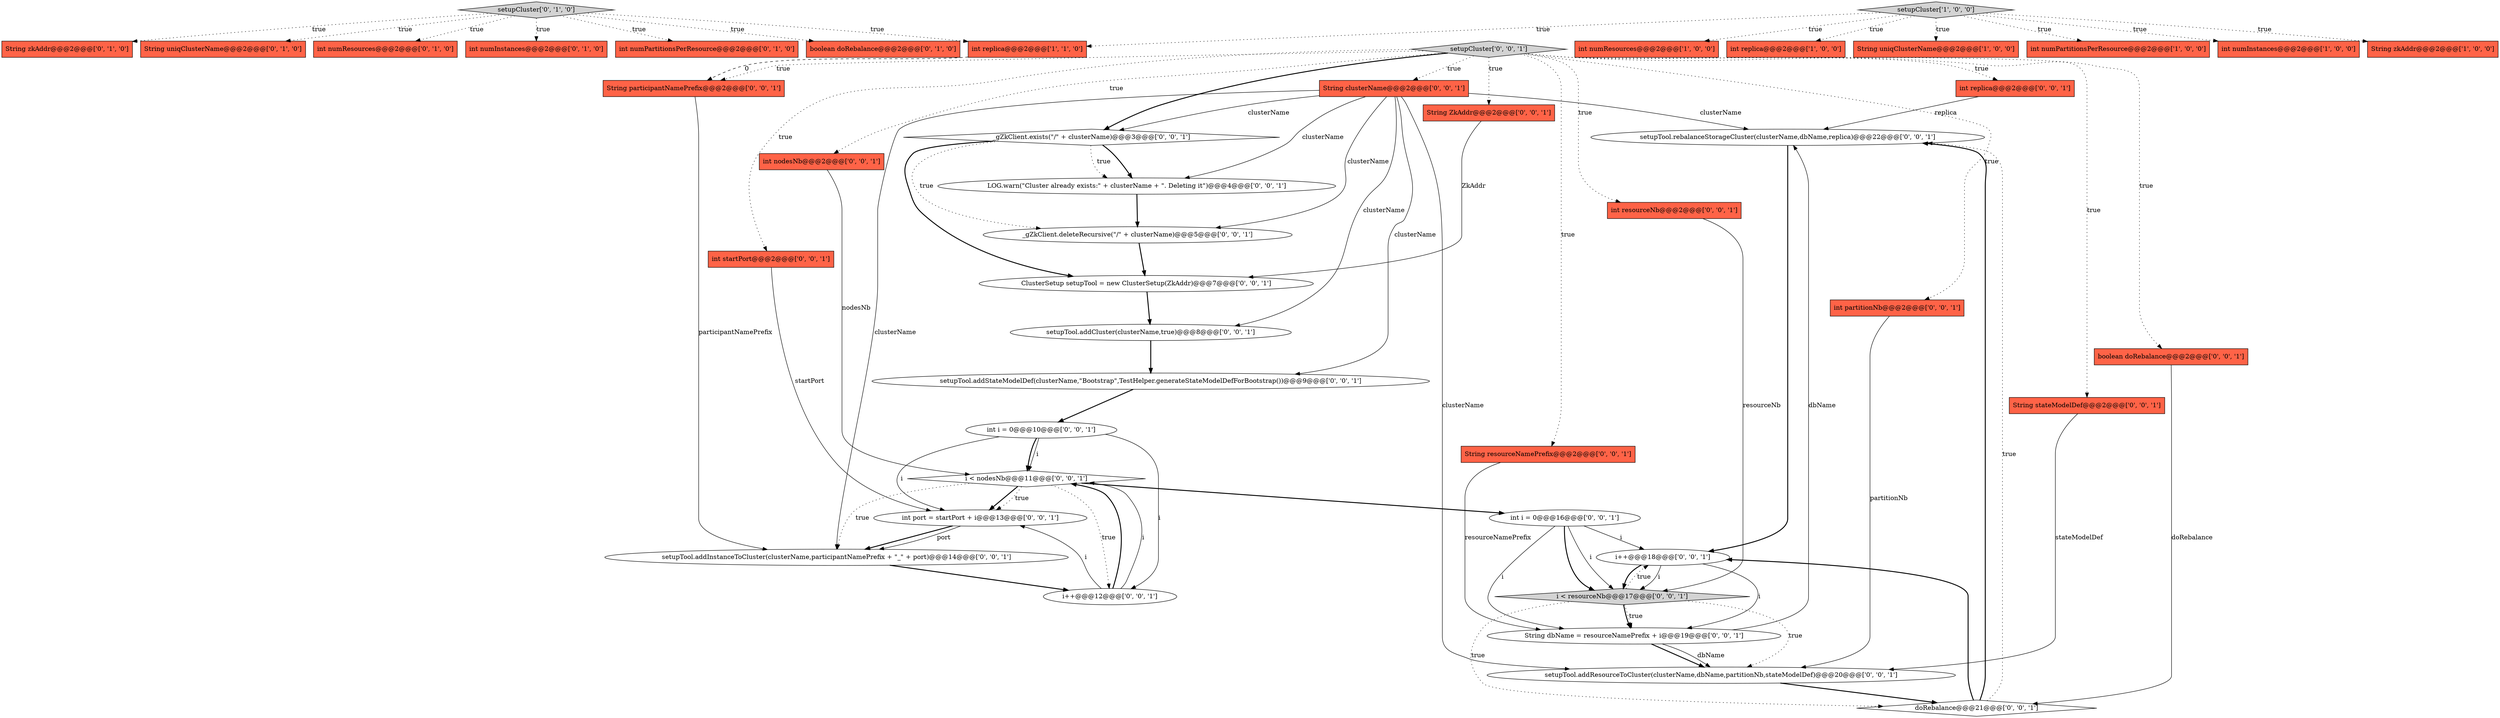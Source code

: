 digraph {
42 [style = filled, label = "setupTool.rebalanceStorageCluster(clusterName,dbName,replica)@@@22@@@['0', '0', '1']", fillcolor = white, shape = ellipse image = "AAA0AAABBB3BBB"];
28 [style = filled, label = "int i = 0@@@16@@@['0', '0', '1']", fillcolor = white, shape = ellipse image = "AAA0AAABBB3BBB"];
10 [style = filled, label = "String uniqClusterName@@@2@@@['0', '1', '0']", fillcolor = tomato, shape = box image = "AAA0AAABBB2BBB"];
9 [style = filled, label = "int numResources@@@2@@@['0', '1', '0']", fillcolor = tomato, shape = box image = "AAA0AAABBB2BBB"];
24 [style = filled, label = "setupTool.addCluster(clusterName,true)@@@8@@@['0', '0', '1']", fillcolor = white, shape = ellipse image = "AAA0AAABBB3BBB"];
44 [style = filled, label = "i++@@@18@@@['0', '0', '1']", fillcolor = white, shape = ellipse image = "AAA0AAABBB3BBB"];
35 [style = filled, label = "String dbName = resourceNamePrefix + i@@@19@@@['0', '0', '1']", fillcolor = white, shape = ellipse image = "AAA0AAABBB3BBB"];
31 [style = filled, label = "int port = startPort + i@@@13@@@['0', '0', '1']", fillcolor = white, shape = ellipse image = "AAA0AAABBB3BBB"];
41 [style = filled, label = "setupTool.addResourceToCluster(clusterName,dbName,partitionNb,stateModelDef)@@@20@@@['0', '0', '1']", fillcolor = white, shape = ellipse image = "AAA0AAABBB3BBB"];
0 [style = filled, label = "int numResources@@@2@@@['1', '0', '0']", fillcolor = tomato, shape = box image = "AAA0AAABBB1BBB"];
7 [style = filled, label = "int replica@@@2@@@['1', '1', '0']", fillcolor = tomato, shape = box image = "AAA0AAABBB1BBB"];
15 [style = filled, label = "int nodesNb@@@2@@@['0', '0', '1']", fillcolor = tomato, shape = box image = "AAA0AAABBB3BBB"];
11 [style = filled, label = "setupCluster['0', '1', '0']", fillcolor = lightgray, shape = diamond image = "AAA0AAABBB2BBB"];
43 [style = filled, label = "i < resourceNb@@@17@@@['0', '0', '1']", fillcolor = lightgray, shape = diamond image = "AAA0AAABBB3BBB"];
29 [style = filled, label = "String clusterName@@@2@@@['0', '0', '1']", fillcolor = tomato, shape = box image = "AAA0AAABBB3BBB"];
19 [style = filled, label = "LOG.warn(\"Cluster already exists:\" + clusterName + \". Deleting it\")@@@4@@@['0', '0', '1']", fillcolor = white, shape = ellipse image = "AAA0AAABBB3BBB"];
30 [style = filled, label = "setupTool.addStateModelDef(clusterName,\"Bootstrap\",TestHelper.generateStateModelDefForBootstrap())@@@9@@@['0', '0', '1']", fillcolor = white, shape = ellipse image = "AAA0AAABBB3BBB"];
5 [style = filled, label = "int replica@@@2@@@['1', '0', '0']", fillcolor = tomato, shape = box image = "AAA0AAABBB1BBB"];
39 [style = filled, label = "String participantNamePrefix@@@2@@@['0', '0', '1']", fillcolor = tomato, shape = box image = "AAA0AAABBB3BBB"];
40 [style = filled, label = "ClusterSetup setupTool = new ClusterSetup(ZkAddr)@@@7@@@['0', '0', '1']", fillcolor = white, shape = ellipse image = "AAA0AAABBB3BBB"];
18 [style = filled, label = "int resourceNb@@@2@@@['0', '0', '1']", fillcolor = tomato, shape = box image = "AAA0AAABBB3BBB"];
36 [style = filled, label = "int startPort@@@2@@@['0', '0', '1']", fillcolor = tomato, shape = box image = "AAA0AAABBB3BBB"];
1 [style = filled, label = "String uniqClusterName@@@2@@@['1', '0', '0']", fillcolor = tomato, shape = box image = "AAA0AAABBB1BBB"];
27 [style = filled, label = "i < nodesNb@@@11@@@['0', '0', '1']", fillcolor = white, shape = diamond image = "AAA0AAABBB3BBB"];
23 [style = filled, label = "int partitionNb@@@2@@@['0', '0', '1']", fillcolor = tomato, shape = box image = "AAA0AAABBB3BBB"];
38 [style = filled, label = "String ZkAddr@@@2@@@['0', '0', '1']", fillcolor = tomato, shape = box image = "AAA0AAABBB3BBB"];
14 [style = filled, label = "int numInstances@@@2@@@['0', '1', '0']", fillcolor = tomato, shape = box image = "AAA0AAABBB2BBB"];
22 [style = filled, label = "boolean doRebalance@@@2@@@['0', '0', '1']", fillcolor = tomato, shape = box image = "AAA0AAABBB3BBB"];
34 [style = filled, label = "_gZkClient.exists(\"/\" + clusterName)@@@3@@@['0', '0', '1']", fillcolor = white, shape = diamond image = "AAA0AAABBB3BBB"];
32 [style = filled, label = "setupCluster['0', '0', '1']", fillcolor = lightgray, shape = diamond image = "AAA0AAABBB3BBB"];
21 [style = filled, label = "_gZkClient.deleteRecursive(\"/\" + clusterName)@@@5@@@['0', '0', '1']", fillcolor = white, shape = ellipse image = "AAA0AAABBB3BBB"];
26 [style = filled, label = "int i = 0@@@10@@@['0', '0', '1']", fillcolor = white, shape = ellipse image = "AAA0AAABBB3BBB"];
12 [style = filled, label = "int numPartitionsPerResource@@@2@@@['0', '1', '0']", fillcolor = tomato, shape = box image = "AAA0AAABBB2BBB"];
8 [style = filled, label = "String zkAddr@@@2@@@['0', '1', '0']", fillcolor = tomato, shape = box image = "AAA0AAABBB2BBB"];
3 [style = filled, label = "int numPartitionsPerResource@@@2@@@['1', '0', '0']", fillcolor = tomato, shape = box image = "AAA0AAABBB1BBB"];
33 [style = filled, label = "String stateModelDef@@@2@@@['0', '0', '1']", fillcolor = tomato, shape = box image = "AAA0AAABBB3BBB"];
20 [style = filled, label = "int replica@@@2@@@['0', '0', '1']", fillcolor = tomato, shape = box image = "AAA0AAABBB3BBB"];
4 [style = filled, label = "int numInstances@@@2@@@['1', '0', '0']", fillcolor = tomato, shape = box image = "AAA0AAABBB1BBB"];
6 [style = filled, label = "setupCluster['1', '0', '0']", fillcolor = lightgray, shape = diamond image = "AAA0AAABBB1BBB"];
16 [style = filled, label = "i++@@@12@@@['0', '0', '1']", fillcolor = white, shape = ellipse image = "AAA0AAABBB3BBB"];
17 [style = filled, label = "String resourceNamePrefix@@@2@@@['0', '0', '1']", fillcolor = tomato, shape = box image = "AAA0AAABBB3BBB"];
25 [style = filled, label = "setupTool.addInstanceToCluster(clusterName,participantNamePrefix + \"_\" + port)@@@14@@@['0', '0', '1']", fillcolor = white, shape = ellipse image = "AAA0AAABBB3BBB"];
37 [style = filled, label = "doRebalance@@@21@@@['0', '0', '1']", fillcolor = white, shape = diamond image = "AAA0AAABBB3BBB"];
2 [style = filled, label = "String zkAddr@@@2@@@['1', '0', '0']", fillcolor = tomato, shape = box image = "AAA0AAABBB1BBB"];
13 [style = filled, label = "boolean doRebalance@@@2@@@['0', '1', '0']", fillcolor = tomato, shape = box image = "AAA0AAABBB2BBB"];
43->35 [style = dotted, label="true"];
29->25 [style = solid, label="clusterName"];
35->41 [style = bold, label=""];
27->28 [style = bold, label=""];
11->12 [style = dotted, label="true"];
6->1 [style = dotted, label="true"];
36->31 [style = solid, label="startPort"];
22->37 [style = solid, label="doRebalance"];
32->34 [style = bold, label=""];
15->27 [style = solid, label="nodesNb"];
24->30 [style = bold, label=""];
28->44 [style = solid, label="i"];
29->41 [style = solid, label="clusterName"];
16->27 [style = solid, label="i"];
42->44 [style = bold, label=""];
28->43 [style = bold, label=""];
43->35 [style = bold, label=""];
40->24 [style = bold, label=""];
11->8 [style = dotted, label="true"];
32->17 [style = dotted, label="true"];
6->0 [style = dotted, label="true"];
6->3 [style = dotted, label="true"];
32->15 [style = dotted, label="true"];
11->7 [style = dotted, label="true"];
33->41 [style = solid, label="stateModelDef"];
27->25 [style = dotted, label="true"];
34->19 [style = bold, label=""];
44->43 [style = solid, label="i"];
11->10 [style = dotted, label="true"];
30->26 [style = bold, label=""];
41->37 [style = bold, label=""];
11->14 [style = dotted, label="true"];
35->41 [style = solid, label="dbName"];
27->31 [style = bold, label=""];
11->13 [style = dotted, label="true"];
32->36 [style = dotted, label="true"];
26->27 [style = bold, label=""];
18->43 [style = solid, label="resourceNb"];
26->27 [style = solid, label="i"];
6->7 [style = dotted, label="true"];
29->34 [style = solid, label="clusterName"];
26->16 [style = solid, label="i"];
7->39 [style = dashed, label="0"];
28->43 [style = solid, label="i"];
23->41 [style = solid, label="partitionNb"];
32->18 [style = dotted, label="true"];
31->25 [style = bold, label=""];
34->40 [style = bold, label=""];
16->27 [style = bold, label=""];
28->35 [style = solid, label="i"];
32->20 [style = dotted, label="true"];
16->31 [style = solid, label="i"];
11->9 [style = dotted, label="true"];
25->16 [style = bold, label=""];
32->33 [style = dotted, label="true"];
43->44 [style = dotted, label="true"];
6->2 [style = dotted, label="true"];
26->31 [style = solid, label="i"];
27->31 [style = dotted, label="true"];
37->44 [style = bold, label=""];
32->38 [style = dotted, label="true"];
37->42 [style = dotted, label="true"];
32->29 [style = dotted, label="true"];
17->35 [style = solid, label="resourceNamePrefix"];
29->30 [style = solid, label="clusterName"];
37->42 [style = bold, label=""];
32->22 [style = dotted, label="true"];
38->40 [style = solid, label="ZkAddr"];
27->16 [style = dotted, label="true"];
19->21 [style = bold, label=""];
34->21 [style = dotted, label="true"];
44->35 [style = solid, label="i"];
32->39 [style = dotted, label="true"];
29->21 [style = solid, label="clusterName"];
32->23 [style = dotted, label="true"];
31->25 [style = solid, label="port"];
29->42 [style = solid, label="clusterName"];
29->19 [style = solid, label="clusterName"];
44->43 [style = bold, label=""];
29->24 [style = solid, label="clusterName"];
39->25 [style = solid, label="participantNamePrefix"];
43->37 [style = dotted, label="true"];
6->4 [style = dotted, label="true"];
43->41 [style = dotted, label="true"];
21->40 [style = bold, label=""];
20->42 [style = solid, label="replica"];
35->42 [style = solid, label="dbName"];
6->5 [style = dotted, label="true"];
34->19 [style = dotted, label="true"];
}

